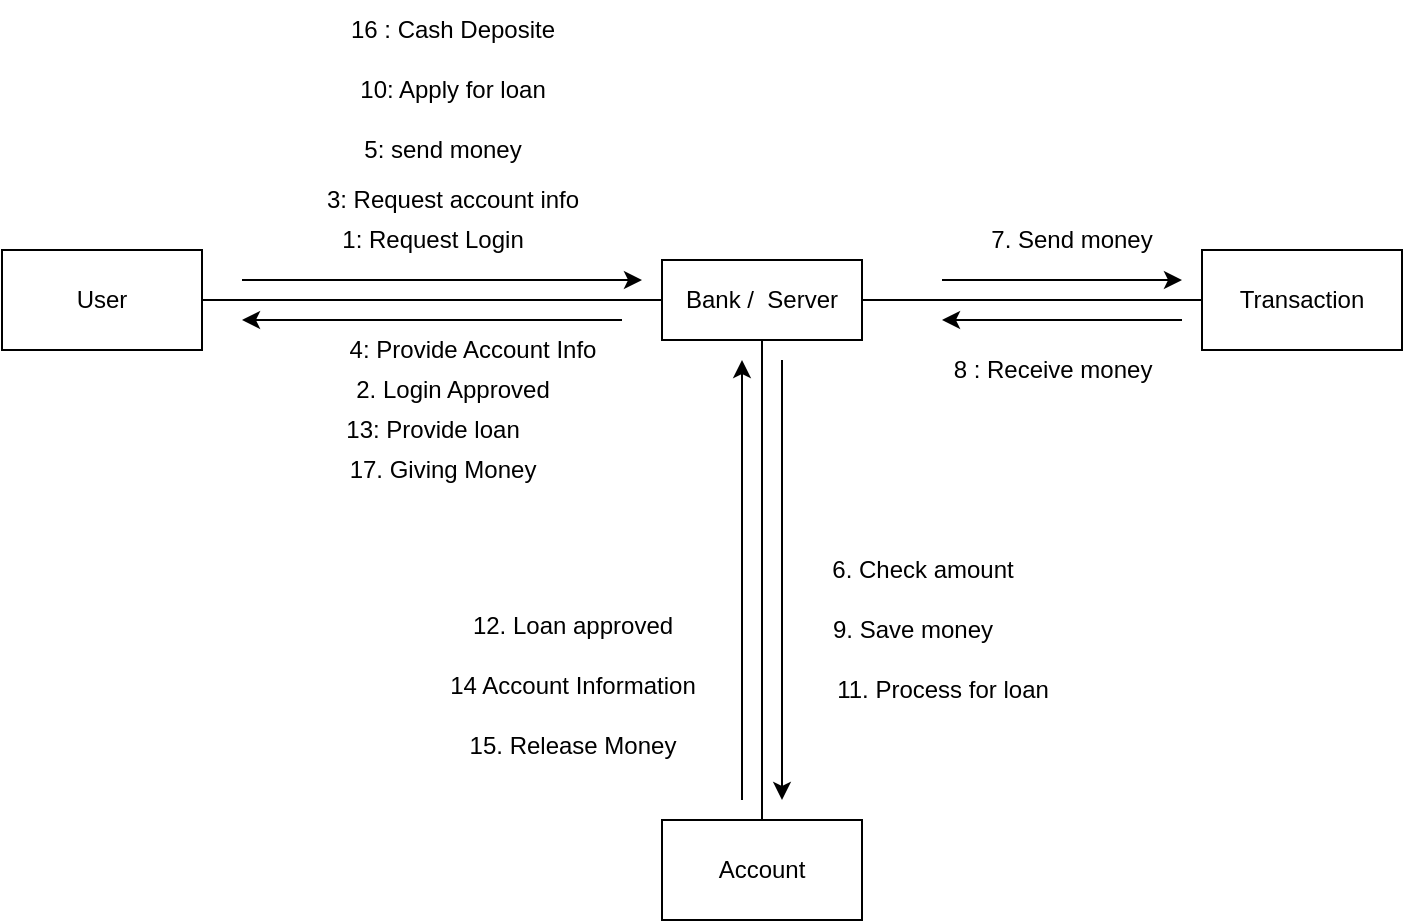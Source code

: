 <mxfile version="21.6.8" type="device">
  <diagram name="Page-1" id="PfNmDjwrBRYXgAyKruBD">
    <mxGraphModel dx="867" dy="1387" grid="1" gridSize="10" guides="1" tooltips="1" connect="1" arrows="1" fold="1" page="1" pageScale="1" pageWidth="1169" pageHeight="827" math="0" shadow="0">
      <root>
        <mxCell id="0" />
        <mxCell id="1" parent="0" />
        <mxCell id="fdN96rF7Gyq_IgbBHkpE-1" value="Transaction" style="rounded=0;whiteSpace=wrap;html=1;" parent="1" vertex="1">
          <mxGeometry x="600" y="-525" width="100" height="50" as="geometry" />
        </mxCell>
        <mxCell id="fdN96rF7Gyq_IgbBHkpE-2" value="Account" style="rounded=0;whiteSpace=wrap;html=1;" parent="1" vertex="1">
          <mxGeometry x="330" y="-240" width="100" height="50" as="geometry" />
        </mxCell>
        <mxCell id="fdN96rF7Gyq_IgbBHkpE-3" value="User" style="rounded=0;whiteSpace=wrap;html=1;" parent="1" vertex="1">
          <mxGeometry y="-525" width="100" height="50" as="geometry" />
        </mxCell>
        <mxCell id="fdN96rF7Gyq_IgbBHkpE-5" value="" style="endArrow=none;html=1;rounded=0;exitX=0;exitY=0.5;exitDx=0;exitDy=0;entryX=1;entryY=0.5;entryDx=0;entryDy=0;" parent="1" source="fdN96rF7Gyq_IgbBHkpE-1" target="fdN96rF7Gyq_IgbBHkpE-13" edge="1">
          <mxGeometry width="50" height="50" relative="1" as="geometry">
            <mxPoint x="490" y="-190" as="sourcePoint" />
            <mxPoint x="540" y="-240" as="targetPoint" />
          </mxGeometry>
        </mxCell>
        <mxCell id="fdN96rF7Gyq_IgbBHkpE-8" value="1: Request Login" style="text;html=1;align=center;verticalAlign=middle;resizable=0;points=[];autosize=1;strokeColor=none;fillColor=none;rotation=0;" parent="1" vertex="1">
          <mxGeometry x="160" y="-545" width="110" height="30" as="geometry" />
        </mxCell>
        <mxCell id="fdN96rF7Gyq_IgbBHkpE-9" value="2. Login Approved" style="text;html=1;align=center;verticalAlign=middle;resizable=0;points=[];autosize=1;strokeColor=none;fillColor=none;" parent="1" vertex="1">
          <mxGeometry x="165" y="-470" width="120" height="30" as="geometry" />
        </mxCell>
        <mxCell id="fdN96rF7Gyq_IgbBHkpE-10" value="3: Request account info" style="text;html=1;align=center;verticalAlign=middle;resizable=0;points=[];autosize=1;strokeColor=none;fillColor=none;" parent="1" vertex="1">
          <mxGeometry x="150" y="-565" width="150" height="30" as="geometry" />
        </mxCell>
        <mxCell id="fdN96rF7Gyq_IgbBHkpE-11" value="4: Provide Account Info" style="text;html=1;align=center;verticalAlign=middle;resizable=0;points=[];autosize=1;strokeColor=none;fillColor=none;" parent="1" vertex="1">
          <mxGeometry x="160" y="-490" width="150" height="30" as="geometry" />
        </mxCell>
        <mxCell id="fdN96rF7Gyq_IgbBHkpE-13" value="Bank /&amp;nbsp; Server" style="rounded=0;whiteSpace=wrap;html=1;" parent="1" vertex="1">
          <mxGeometry x="330" y="-520" width="100" height="40" as="geometry" />
        </mxCell>
        <mxCell id="fdN96rF7Gyq_IgbBHkpE-14" value="" style="endArrow=none;html=1;rounded=0;entryX=0;entryY=0.5;entryDx=0;entryDy=0;exitX=1;exitY=0.5;exitDx=0;exitDy=0;" parent="1" source="fdN96rF7Gyq_IgbBHkpE-3" target="fdN96rF7Gyq_IgbBHkpE-13" edge="1">
          <mxGeometry width="50" height="50" relative="1" as="geometry">
            <mxPoint x="490" y="-410" as="sourcePoint" />
            <mxPoint x="540" y="-460" as="targetPoint" />
          </mxGeometry>
        </mxCell>
        <mxCell id="fdN96rF7Gyq_IgbBHkpE-15" value="" style="endArrow=none;html=1;rounded=0;entryX=0.5;entryY=1;entryDx=0;entryDy=0;exitX=0.5;exitY=0;exitDx=0;exitDy=0;" parent="1" source="fdN96rF7Gyq_IgbBHkpE-2" target="fdN96rF7Gyq_IgbBHkpE-13" edge="1">
          <mxGeometry width="50" height="50" relative="1" as="geometry">
            <mxPoint x="490" y="-410" as="sourcePoint" />
            <mxPoint x="540" y="-460" as="targetPoint" />
          </mxGeometry>
        </mxCell>
        <mxCell id="fdN96rF7Gyq_IgbBHkpE-16" value="5: send money" style="text;html=1;align=center;verticalAlign=middle;resizable=0;points=[];autosize=1;strokeColor=none;fillColor=none;" parent="1" vertex="1">
          <mxGeometry x="170" y="-590" width="100" height="30" as="geometry" />
        </mxCell>
        <mxCell id="fdN96rF7Gyq_IgbBHkpE-17" value="10: Apply for loan" style="text;html=1;align=center;verticalAlign=middle;resizable=0;points=[];autosize=1;strokeColor=none;fillColor=none;" parent="1" vertex="1">
          <mxGeometry x="165" y="-620" width="120" height="30" as="geometry" />
        </mxCell>
        <mxCell id="fdN96rF7Gyq_IgbBHkpE-18" value="6. Check amount" style="text;html=1;align=center;verticalAlign=middle;resizable=0;points=[];autosize=1;strokeColor=none;fillColor=none;" parent="1" vertex="1">
          <mxGeometry x="405" y="-380" width="110" height="30" as="geometry" />
        </mxCell>
        <mxCell id="fdN96rF7Gyq_IgbBHkpE-19" value="8 : Receive money" style="text;html=1;align=center;verticalAlign=middle;resizable=0;points=[];autosize=1;strokeColor=none;fillColor=none;" parent="1" vertex="1">
          <mxGeometry x="465" y="-480" width="120" height="30" as="geometry" />
        </mxCell>
        <mxCell id="fdN96rF7Gyq_IgbBHkpE-22" value="7. Send money" style="text;html=1;strokeColor=none;fillColor=none;align=center;verticalAlign=middle;whiteSpace=wrap;rounded=0;" parent="1" vertex="1">
          <mxGeometry x="485" y="-545" width="100" height="30" as="geometry" />
        </mxCell>
        <mxCell id="fdN96rF7Gyq_IgbBHkpE-24" value="9. Save money" style="text;html=1;align=center;verticalAlign=middle;resizable=0;points=[];autosize=1;strokeColor=none;fillColor=none;" parent="1" vertex="1">
          <mxGeometry x="405" y="-350" width="100" height="30" as="geometry" />
        </mxCell>
        <mxCell id="fdN96rF7Gyq_IgbBHkpE-25" value="11. Process for loan" style="text;html=1;align=center;verticalAlign=middle;resizable=0;points=[];autosize=1;strokeColor=none;fillColor=none;" parent="1" vertex="1">
          <mxGeometry x="405" y="-320" width="130" height="30" as="geometry" />
        </mxCell>
        <mxCell id="fdN96rF7Gyq_IgbBHkpE-26" value="12. Loan approved" style="text;html=1;align=center;verticalAlign=middle;resizable=0;points=[];autosize=1;strokeColor=none;fillColor=none;" parent="1" vertex="1">
          <mxGeometry x="225" y="-352" width="120" height="30" as="geometry" />
        </mxCell>
        <mxCell id="fdN96rF7Gyq_IgbBHkpE-27" value="13: Provide loan" style="text;html=1;align=center;verticalAlign=middle;resizable=0;points=[];autosize=1;strokeColor=none;fillColor=none;" parent="1" vertex="1">
          <mxGeometry x="160" y="-450" width="110" height="30" as="geometry" />
        </mxCell>
        <mxCell id="fdN96rF7Gyq_IgbBHkpE-28" value="14 Account Information" style="text;html=1;align=center;verticalAlign=middle;resizable=0;points=[];autosize=1;strokeColor=none;fillColor=none;" parent="1" vertex="1">
          <mxGeometry x="210" y="-322" width="150" height="30" as="geometry" />
        </mxCell>
        <mxCell id="fdN96rF7Gyq_IgbBHkpE-29" value="15. Release Money" style="text;html=1;align=center;verticalAlign=middle;resizable=0;points=[];autosize=1;strokeColor=none;fillColor=none;" parent="1" vertex="1">
          <mxGeometry x="220" y="-292" width="130" height="30" as="geometry" />
        </mxCell>
        <mxCell id="fdN96rF7Gyq_IgbBHkpE-30" value="16 : Cash Deposite" style="text;html=1;align=center;verticalAlign=middle;resizable=0;points=[];autosize=1;strokeColor=none;fillColor=none;" parent="1" vertex="1">
          <mxGeometry x="160" y="-650" width="130" height="30" as="geometry" />
        </mxCell>
        <mxCell id="fdN96rF7Gyq_IgbBHkpE-31" value="17. Giving Money" style="text;html=1;align=center;verticalAlign=middle;resizable=0;points=[];autosize=1;strokeColor=none;fillColor=none;" parent="1" vertex="1">
          <mxGeometry x="160" y="-430" width="120" height="30" as="geometry" />
        </mxCell>
        <mxCell id="fdN96rF7Gyq_IgbBHkpE-32" value="" style="endArrow=classic;html=1;rounded=0;" parent="1" edge="1">
          <mxGeometry width="50" height="50" relative="1" as="geometry">
            <mxPoint x="590" y="-490" as="sourcePoint" />
            <mxPoint x="470" y="-490" as="targetPoint" />
          </mxGeometry>
        </mxCell>
        <mxCell id="fdN96rF7Gyq_IgbBHkpE-33" value="" style="endArrow=classic;html=1;rounded=0;" parent="1" edge="1">
          <mxGeometry width="50" height="50" relative="1" as="geometry">
            <mxPoint x="310" y="-490" as="sourcePoint" />
            <mxPoint x="120" y="-490" as="targetPoint" />
          </mxGeometry>
        </mxCell>
        <mxCell id="fdN96rF7Gyq_IgbBHkpE-34" value="" style="endArrow=classic;html=1;rounded=0;" parent="1" edge="1">
          <mxGeometry width="50" height="50" relative="1" as="geometry">
            <mxPoint x="370" y="-250" as="sourcePoint" />
            <mxPoint x="370" y="-470" as="targetPoint" />
          </mxGeometry>
        </mxCell>
        <mxCell id="fdN96rF7Gyq_IgbBHkpE-35" value="" style="endArrow=classic;html=1;rounded=0;" parent="1" edge="1">
          <mxGeometry width="50" height="50" relative="1" as="geometry">
            <mxPoint x="390" y="-470" as="sourcePoint" />
            <mxPoint x="390" y="-250" as="targetPoint" />
          </mxGeometry>
        </mxCell>
        <mxCell id="fdN96rF7Gyq_IgbBHkpE-36" value="" style="endArrow=classic;html=1;rounded=0;" parent="1" edge="1">
          <mxGeometry width="50" height="50" relative="1" as="geometry">
            <mxPoint x="470" y="-510" as="sourcePoint" />
            <mxPoint x="590" y="-510" as="targetPoint" />
          </mxGeometry>
        </mxCell>
        <mxCell id="fdN96rF7Gyq_IgbBHkpE-37" value="" style="endArrow=classic;html=1;rounded=0;" parent="1" edge="1">
          <mxGeometry width="50" height="50" relative="1" as="geometry">
            <mxPoint x="120" y="-510" as="sourcePoint" />
            <mxPoint x="320" y="-510" as="targetPoint" />
          </mxGeometry>
        </mxCell>
      </root>
    </mxGraphModel>
  </diagram>
</mxfile>
